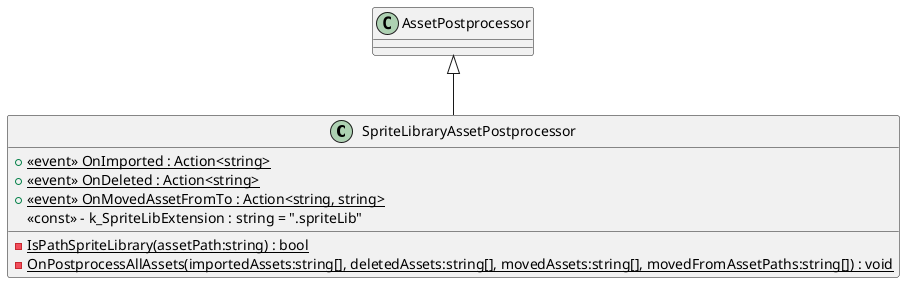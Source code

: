 @startuml
class SpriteLibraryAssetPostprocessor {
    + {static}  <<event>> OnImported : Action<string> 
    + {static}  <<event>> OnDeleted : Action<string> 
    + {static}  <<event>> OnMovedAssetFromTo : Action<string, string> 
    <<const>> - k_SpriteLibExtension : string = ".spriteLib"
    {static} - IsPathSpriteLibrary(assetPath:string) : bool
    {static} - OnPostprocessAllAssets(importedAssets:string[], deletedAssets:string[], movedAssets:string[], movedFromAssetPaths:string[]) : void
}
AssetPostprocessor <|-- SpriteLibraryAssetPostprocessor
@enduml
